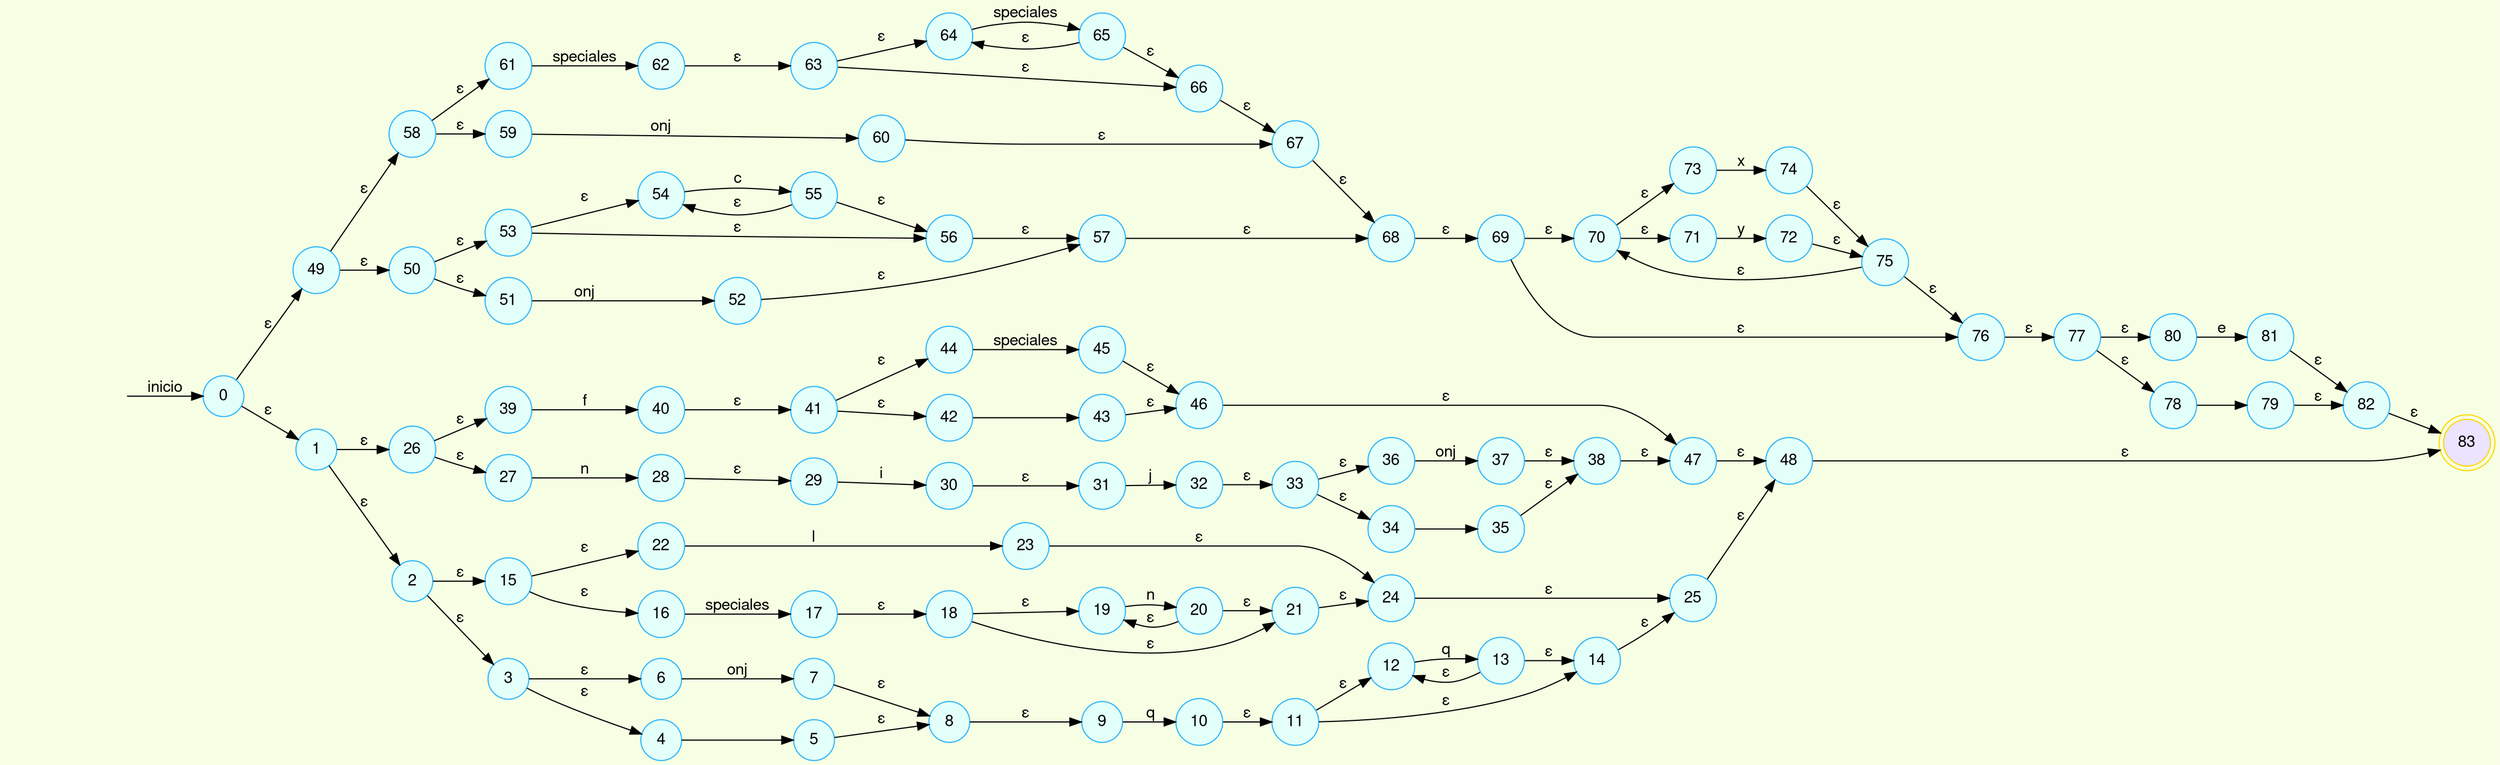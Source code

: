 digraph finite_state_machine{
	bgcolor = "#F6FFE3"
	rankdir=LR;
	node [fontname="Helvetica,Arial,sans-serif" ]
	edge [fontname="Helvetica,Arial,sans-serif"]
	node [shape = doublecircle, color = gold fillcolor="#EBE3FF" style =filled]; 83;
	node [shape = circle, color = "#2CB5FF" fillcolor="#E3FFFA" style =filled];
	flechainicio [style=invis];
	flechainicio -> 0 [label="inicio"];
	0 -> 49 [label="ε"];
	0 -> 1 [label="ε"];
	1 -> 26 [label="ε"];
	1 -> 2 [label="ε"];
	2 -> 15 [label="ε"];
	2 -> 3 [label="ε"];
	3 -> 6 [label="ε"];
	3 -> 4 [label="ε"];
	4 -> 5 [label=""];
	5 -> 8 [label="ε"];
	6 -> 7 [label="onj"];
	7 -> 8 [label="ε"];
	8 -> 9 [label="ε"];
	9 -> 10 [label="q"];
	10 -> 11 [label="ε"];
	11 -> 12 [label="ε"];
	11 -> 14 [label="ε"];
	12 -> 13 [label="q"];
	13 -> 12 [label="ε"];
	13 -> 14 [label="ε"];
	14 -> 25 [label="ε"];
	15 -> 22 [label="ε"];
	15 -> 16 [label="ε"];
	16 -> 17 [label="speciales"];
	17 -> 18 [label="ε"];
	18 -> 19 [label="ε"];
	18 -> 21 [label="ε"];
	19 -> 20 [label="n"];
	20 -> 19 [label="ε"];
	20 -> 21 [label="ε"];
	21 -> 24 [label="ε"];
	22 -> 23 [label="l"];
	23 -> 24 [label="ε"];
	24 -> 25 [label="ε"];
	25 -> 48 [label="ε"];
	26 -> 39 [label="ε"];
	26 -> 27 [label="ε"];
	27 -> 28 [label="n"];
	28 -> 29 [label="ε"];
	29 -> 30 [label="i"];
	30 -> 31 [label="ε"];
	31 -> 32 [label="j"];
	32 -> 33 [label="ε"];
	33 -> 36 [label="ε"];
	33 -> 34 [label="ε"];
	34 -> 35 [label=""];
	35 -> 38 [label="ε"];
	36 -> 37 [label="onj"];
	37 -> 38 [label="ε"];
	38 -> 47 [label="ε"];
	39 -> 40 [label="f"];
	40 -> 41 [label="ε"];
	41 -> 44 [label="ε"];
	41 -> 42 [label="ε"];
	42 -> 43 [label=""];
	43 -> 46 [label="ε"];
	44 -> 45 [label="speciales"];
	45 -> 46 [label="ε"];
	46 -> 47 [label="ε"];
	47 -> 48 [label="ε"];
	48 -> 83 [label="ε"];
	49 -> 58 [label="ε"];
	49 -> 50 [label="ε"];
	50 -> 53 [label="ε"];
	50 -> 51 [label="ε"];
	51 -> 52 [label="onj"];
	52 -> 57 [label="ε"];
	53 -> 54 [label="ε"];
	53 -> 56 [label="ε"];
	54 -> 55 [label="c"];
	55 -> 54 [label="ε"];
	55 -> 56 [label="ε"];
	56 -> 57 [label="ε"];
	57 -> 68 [label="ε"];
	58 -> 61 [label="ε"];
	58 -> 59 [label="ε"];
	59 -> 60 [label="onj"];
	60 -> 67 [label="ε"];
	61 -> 62 [label="speciales"];
	62 -> 63 [label="ε"];
	63 -> 64 [label="ε"];
	63 -> 66 [label="ε"];
	64 -> 65 [label="speciales"];
	65 -> 64 [label="ε"];
	65 -> 66 [label="ε"];
	66 -> 67 [label="ε"];
	67 -> 68 [label="ε"];
	68 -> 69 [label="ε"];
	69 -> 70 [label="ε"];
	69 -> 76 [label="ε"];
	70 -> 73 [label="ε"];
	70 -> 71 [label="ε"];
	71 -> 72 [label="y"];
	72 -> 75 [label="ε"];
	73 -> 74 [label="x"];
	74 -> 75 [label="ε"];
	75 -> 70 [label="ε"];
	75 -> 76 [label="ε"];
	76 -> 77 [label="ε"];
	77 -> 80 [label="ε"];
	77 -> 78 [label="ε"];
	78 -> 79 [label=""];
	79 -> 82 [label="ε"];
	80 -> 81 [label="e"];
	81 -> 82 [label="ε"];
	82 -> 83 [label="ε"];
}